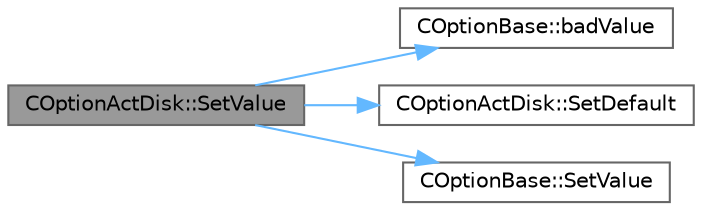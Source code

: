 digraph "COptionActDisk::SetValue"
{
 // LATEX_PDF_SIZE
  bgcolor="transparent";
  edge [fontname=Helvetica,fontsize=10,labelfontname=Helvetica,labelfontsize=10];
  node [fontname=Helvetica,fontsize=10,shape=box,height=0.2,width=0.4];
  rankdir="LR";
  Node1 [id="Node000001",label="COptionActDisk::SetValue",height=0.2,width=0.4,color="gray40", fillcolor="grey60", style="filled", fontcolor="black",tooltip=" "];
  Node1 -> Node2 [id="edge1_Node000001_Node000002",color="steelblue1",style="solid",tooltip=" "];
  Node2 [id="Node000002",label="COptionBase::badValue",height=0.2,width=0.4,color="grey40", fillcolor="white", style="filled",URL="$classCOptionBase.html#a18fad6686382a9e77d11d2741dbac15d",tooltip=" "];
  Node1 -> Node3 [id="edge2_Node000001_Node000003",color="steelblue1",style="solid",tooltip=" "];
  Node3 [id="Node000003",label="COptionActDisk::SetDefault",height=0.2,width=0.4,color="grey40", fillcolor="white", style="filled",URL="$classCOptionActDisk.html#a53544a89ce8784094e7b7f96101c9ee0",tooltip=" "];
  Node1 -> Node4 [id="edge3_Node000001_Node000004",color="steelblue1",style="solid",tooltip=" "];
  Node4 [id="Node000004",label="COptionBase::SetValue",height=0.2,width=0.4,color="grey40", fillcolor="white", style="filled",URL="$classCOptionBase.html#af1fdb6f6d4b9217832b93fade86ba592",tooltip=" "];
}
